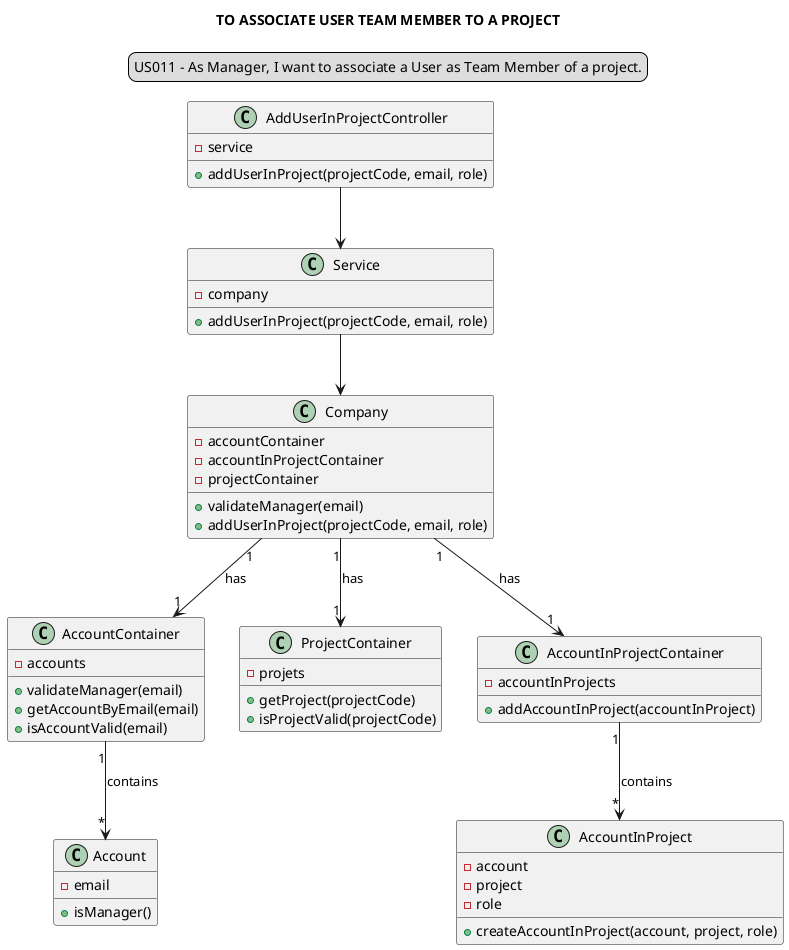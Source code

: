 @startuml

skinparam sequenceMessageAlign center
title TO ASSOCIATE USER TEAM MEMBER TO A PROJECT
legend top
US011 - As Manager, I want to associate a User as Team Member of a project.
end legend

class AddUserInProjectController {
-service
+addUserInProject(projectCode, email, role)
}

class Service {
- company
+addUserInProject(projectCode, email, role)
}

class Company {
-accountContainer
-accountInProjectContainer
-projectContainer
+ validateManager(email)
+addUserInProject(projectCode, email, role)
}

class AccountInProject{
-account
-project
-role
+createAccountInProject(account, project, role)
}

class Account{
-email
+isManager()
}

class AccountContainer {
-accounts
+ validateManager(email)
+getAccountByEmail(email)
+isAccountValid(email)
}

class ProjectContainer{
-projets
+getProject(projectCode)
+isProjectValid(projectCode)
}

class AccountInProjectContainer{
-accountInProjects
+addAccountInProject(accountInProject)
}


AddUserInProjectController --> Service
Service --> Company
Company "1"-->"1" AccountContainer: has
Company "1"-->"1" AccountInProjectContainer: has
Company "1"-->"1" ProjectContainer: has
AccountInProjectContainer "1"-->"*" AccountInProject: contains
AccountContainer "1"-->"*" Account: contains
@enduml